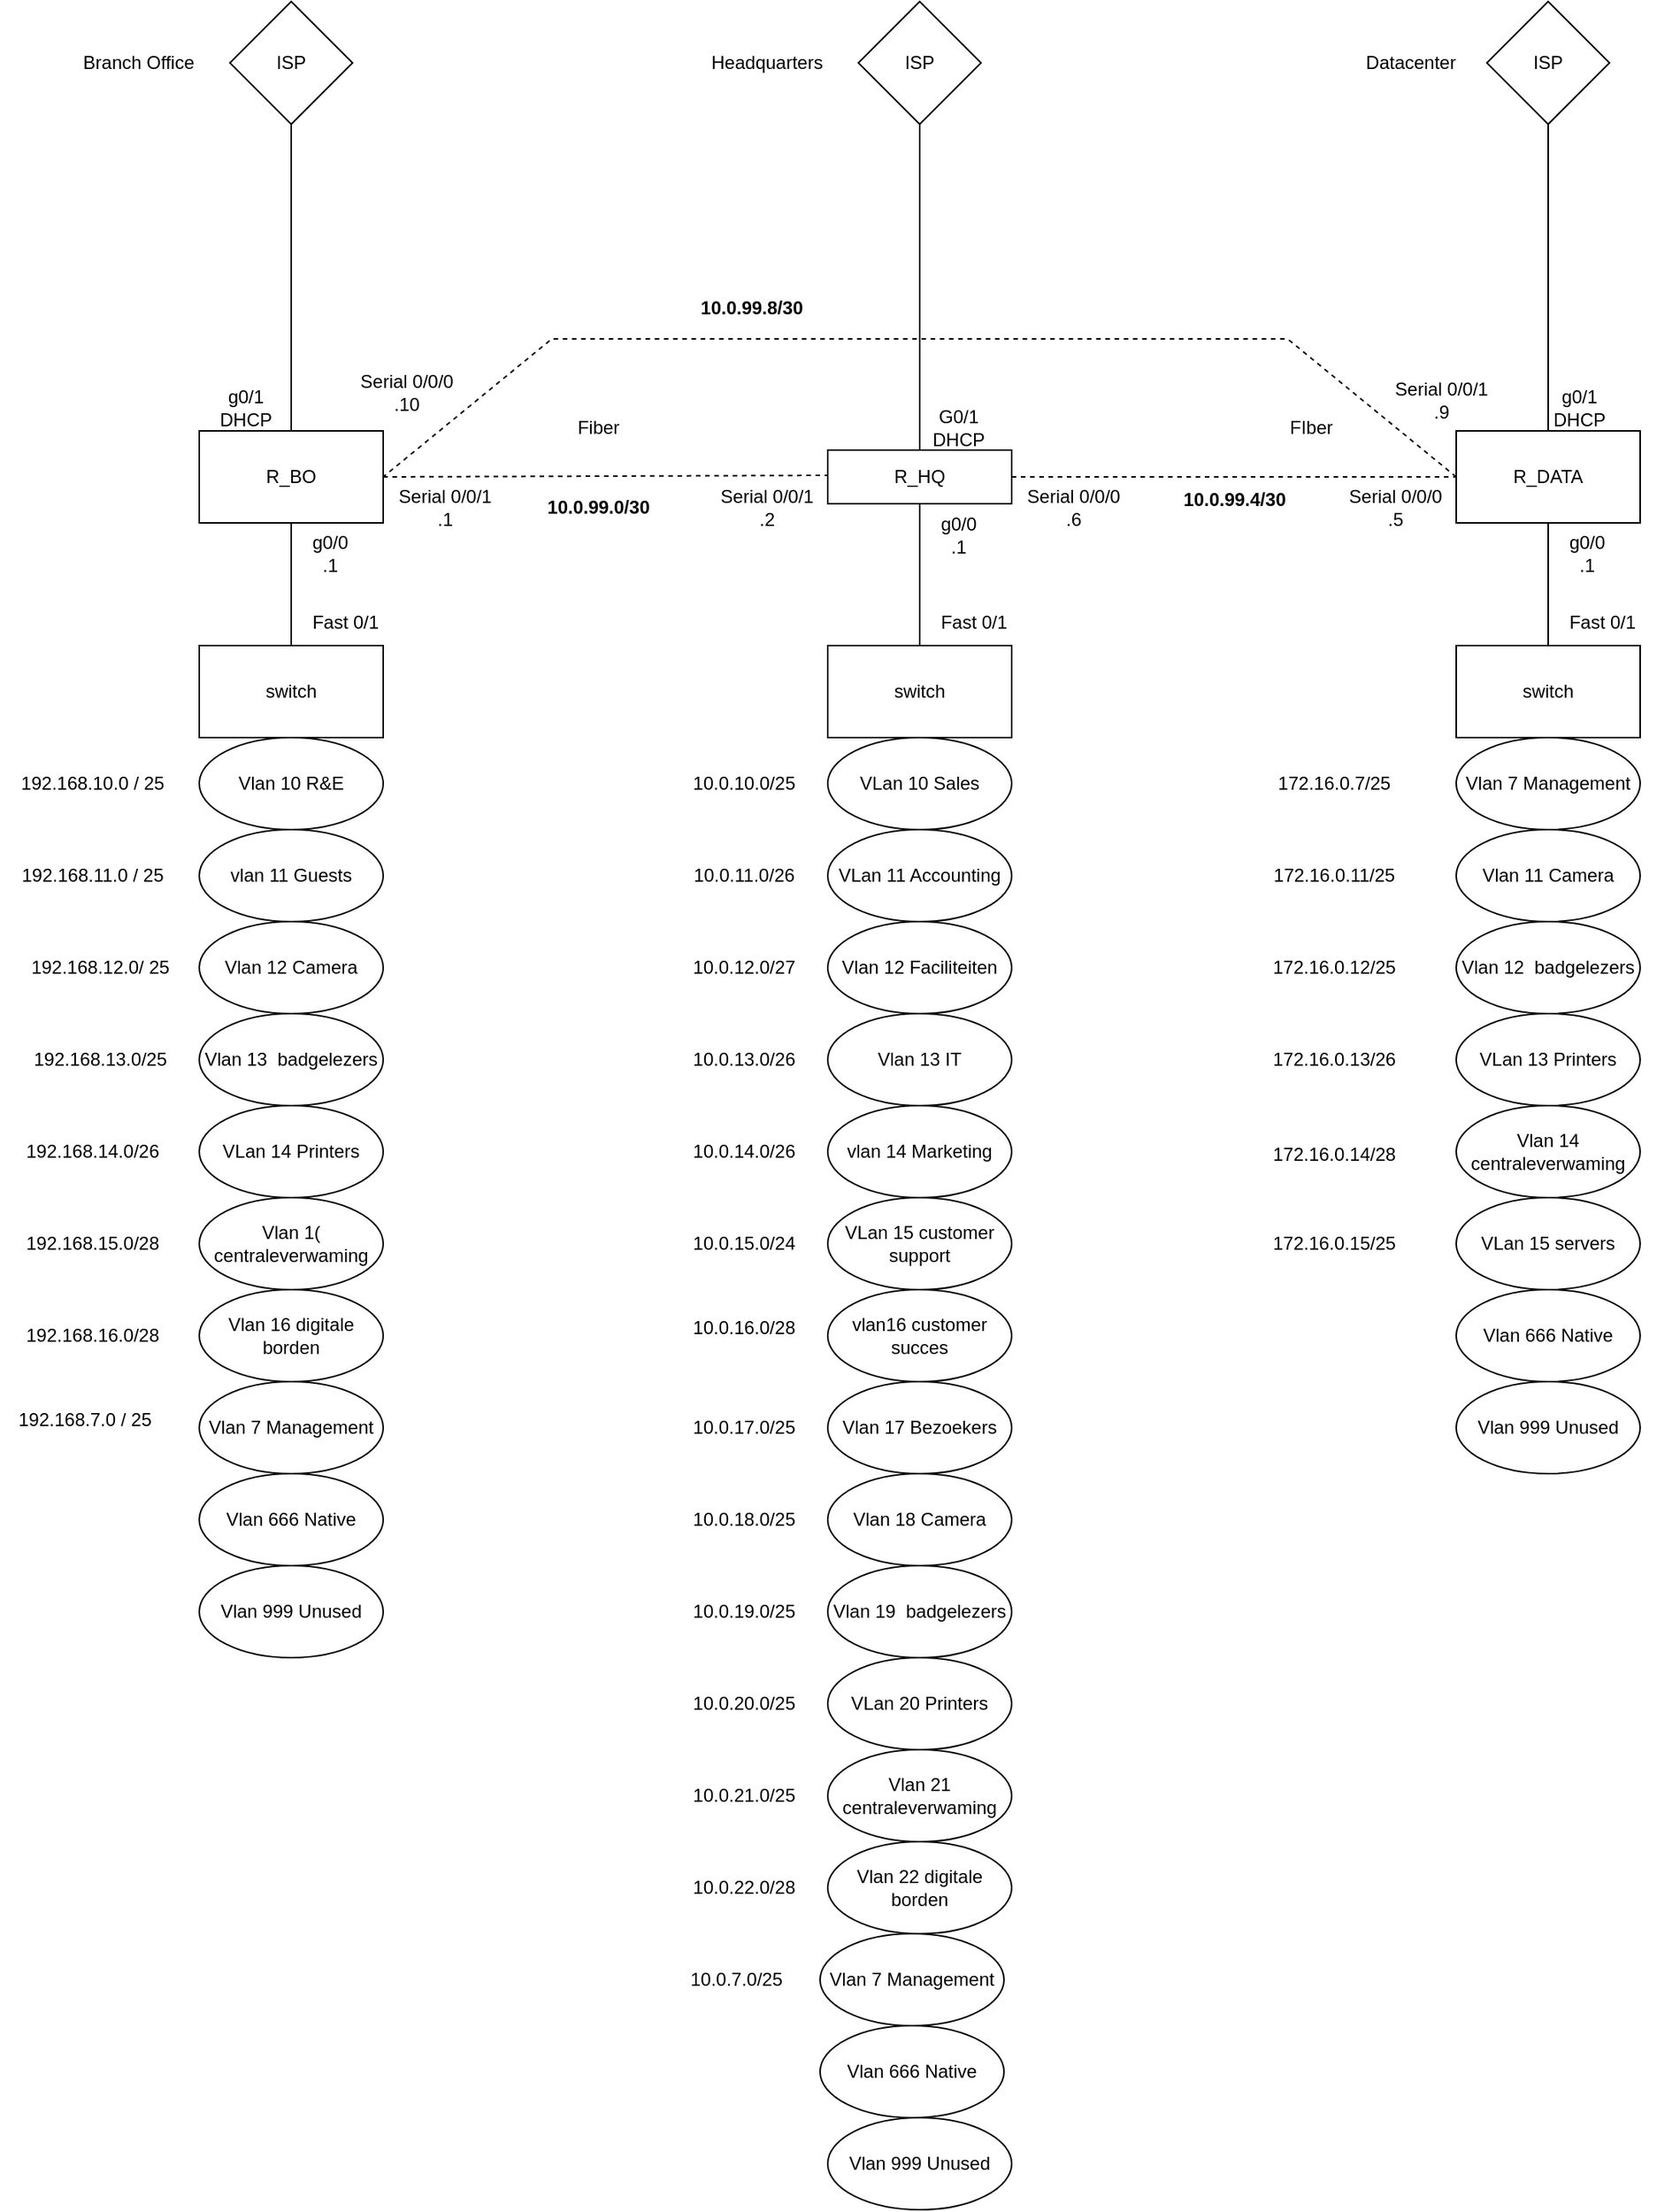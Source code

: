 <mxfile version="20.3.6" type="github">
  <diagram id="ACtDSul0TYMXdz8cPgw9" name="Page-1">
    <mxGraphModel dx="1242" dy="597" grid="1" gridSize="10" guides="1" tooltips="1" connect="1" arrows="1" fold="1" page="1" pageScale="1" pageWidth="2336" pageHeight="1654" math="0" shadow="0">
      <root>
        <mxCell id="0" />
        <mxCell id="1" parent="0" />
        <mxCell id="I3mY_iz7zY3xU5YZPIfy-1" value="R_BO" style="rounded=0;whiteSpace=wrap;html=1;" parent="1" vertex="1">
          <mxGeometry x="570" y="340" width="120" height="60" as="geometry" />
        </mxCell>
        <mxCell id="I3mY_iz7zY3xU5YZPIfy-2" value="R_HQ" style="rounded=0;whiteSpace=wrap;html=1;" parent="1" vertex="1">
          <mxGeometry x="980" y="352.5" width="120" height="35" as="geometry" />
        </mxCell>
        <mxCell id="I3mY_iz7zY3xU5YZPIfy-3" value="R_DATA" style="rounded=0;whiteSpace=wrap;html=1;" parent="1" vertex="1">
          <mxGeometry x="1390" y="340" width="120" height="60" as="geometry" />
        </mxCell>
        <mxCell id="I3mY_iz7zY3xU5YZPIfy-4" value="switch" style="rounded=0;whiteSpace=wrap;html=1;" parent="1" vertex="1">
          <mxGeometry x="570" y="480" width="120" height="60" as="geometry" />
        </mxCell>
        <mxCell id="I3mY_iz7zY3xU5YZPIfy-5" value="switch" style="rounded=0;whiteSpace=wrap;html=1;" parent="1" vertex="1">
          <mxGeometry x="980" y="480" width="120" height="60" as="geometry" />
        </mxCell>
        <mxCell id="I3mY_iz7zY3xU5YZPIfy-6" value="switch" style="rounded=0;whiteSpace=wrap;html=1;" parent="1" vertex="1">
          <mxGeometry x="1390" y="480" width="120" height="60" as="geometry" />
        </mxCell>
        <mxCell id="I3mY_iz7zY3xU5YZPIfy-7" value="Datacenter" style="text;html=1;align=center;verticalAlign=middle;resizable=0;points=[];autosize=1;strokeColor=none;fillColor=none;" parent="1" vertex="1">
          <mxGeometry x="1320" y="85" width="80" height="30" as="geometry" />
        </mxCell>
        <mxCell id="I3mY_iz7zY3xU5YZPIfy-8" value="Headquarters" style="text;html=1;align=center;verticalAlign=middle;resizable=0;points=[];autosize=1;strokeColor=none;fillColor=none;" parent="1" vertex="1">
          <mxGeometry x="890" y="85" width="100" height="30" as="geometry" />
        </mxCell>
        <mxCell id="I3mY_iz7zY3xU5YZPIfy-9" value="Branch Office" style="text;html=1;align=center;verticalAlign=middle;resizable=0;points=[];autosize=1;strokeColor=none;fillColor=none;" parent="1" vertex="1">
          <mxGeometry x="480" y="85" width="100" height="30" as="geometry" />
        </mxCell>
        <mxCell id="I3mY_iz7zY3xU5YZPIfy-11" value="VLan 10 Sales" style="ellipse;whiteSpace=wrap;html=1;" parent="1" vertex="1">
          <mxGeometry x="980" y="540" width="120" height="60" as="geometry" />
        </mxCell>
        <mxCell id="I3mY_iz7zY3xU5YZPIfy-12" value="VLan 11 Accounting" style="ellipse;whiteSpace=wrap;html=1;" parent="1" vertex="1">
          <mxGeometry x="980" y="600" width="120" height="60" as="geometry" />
        </mxCell>
        <mxCell id="I3mY_iz7zY3xU5YZPIfy-13" value="Vlan 12 Faciliteiten" style="ellipse;whiteSpace=wrap;html=1;" parent="1" vertex="1">
          <mxGeometry x="980" y="660" width="120" height="60" as="geometry" />
        </mxCell>
        <mxCell id="I3mY_iz7zY3xU5YZPIfy-14" value="Vlan 13 IT" style="ellipse;whiteSpace=wrap;html=1;" parent="1" vertex="1">
          <mxGeometry x="980" y="720" width="120" height="60" as="geometry" />
        </mxCell>
        <mxCell id="I3mY_iz7zY3xU5YZPIfy-15" value="vlan 14 Marketing" style="ellipse;whiteSpace=wrap;html=1;" parent="1" vertex="1">
          <mxGeometry x="980" y="780" width="120" height="60" as="geometry" />
        </mxCell>
        <mxCell id="I3mY_iz7zY3xU5YZPIfy-16" value="VLan 15 customer support" style="ellipse;whiteSpace=wrap;html=1;" parent="1" vertex="1">
          <mxGeometry x="980" y="840" width="120" height="60" as="geometry" />
        </mxCell>
        <mxCell id="I3mY_iz7zY3xU5YZPIfy-17" value="vlan16 customer succes" style="ellipse;whiteSpace=wrap;html=1;" parent="1" vertex="1">
          <mxGeometry x="980" y="900" width="120" height="60" as="geometry" />
        </mxCell>
        <mxCell id="I3mY_iz7zY3xU5YZPIfy-19" value="&lt;span style=&quot;&quot;&gt;Vlan 999 Unused&lt;/span&gt;" style="ellipse;whiteSpace=wrap;html=1;" parent="1" vertex="1">
          <mxGeometry x="980" y="1440" width="120" height="60" as="geometry" />
        </mxCell>
        <mxCell id="I3mY_iz7zY3xU5YZPIfy-21" value="Vlan 7 Management" style="ellipse;whiteSpace=wrap;html=1;" parent="1" vertex="1">
          <mxGeometry x="975" y="1320" width="120" height="60" as="geometry" />
        </mxCell>
        <mxCell id="I3mY_iz7zY3xU5YZPIfy-23" value="Vlan 17 Bezoekers" style="ellipse;whiteSpace=wrap;html=1;" parent="1" vertex="1">
          <mxGeometry x="980" y="960" width="120" height="60" as="geometry" />
        </mxCell>
        <mxCell id="I3mY_iz7zY3xU5YZPIfy-24" value="Vlan 19&amp;nbsp; badgelezers" style="ellipse;whiteSpace=wrap;html=1;" parent="1" vertex="1">
          <mxGeometry x="980" y="1080" width="120" height="60" as="geometry" />
        </mxCell>
        <mxCell id="I3mY_iz7zY3xU5YZPIfy-25" value="Vlan 18 Camera" style="ellipse;whiteSpace=wrap;html=1;" parent="1" vertex="1">
          <mxGeometry x="980" y="1020" width="120" height="60" as="geometry" />
        </mxCell>
        <mxCell id="I3mY_iz7zY3xU5YZPIfy-26" value="VLan 20 Printers" style="ellipse;whiteSpace=wrap;html=1;" parent="1" vertex="1">
          <mxGeometry x="980" y="1140" width="120" height="60" as="geometry" />
        </mxCell>
        <mxCell id="I3mY_iz7zY3xU5YZPIfy-27" value="Vlan 21 centraleverwaming" style="ellipse;whiteSpace=wrap;html=1;" parent="1" vertex="1">
          <mxGeometry x="980" y="1200" width="120" height="60" as="geometry" />
        </mxCell>
        <mxCell id="I3mY_iz7zY3xU5YZPIfy-28" value="Vlan 22 digitale borden" style="ellipse;whiteSpace=wrap;html=1;" parent="1" vertex="1">
          <mxGeometry x="980" y="1260" width="120" height="60" as="geometry" />
        </mxCell>
        <mxCell id="I3mY_iz7zY3xU5YZPIfy-31" value="ISP" style="rhombus;whiteSpace=wrap;html=1;" parent="1" vertex="1">
          <mxGeometry x="1000" y="60" width="80" height="80" as="geometry" />
        </mxCell>
        <mxCell id="I3mY_iz7zY3xU5YZPIfy-32" value="ISP" style="rhombus;whiteSpace=wrap;html=1;" parent="1" vertex="1">
          <mxGeometry x="1410" y="60" width="80" height="80" as="geometry" />
        </mxCell>
        <mxCell id="I3mY_iz7zY3xU5YZPIfy-33" value="ISP" style="rhombus;whiteSpace=wrap;html=1;" parent="1" vertex="1">
          <mxGeometry x="590" y="60" width="80" height="80" as="geometry" />
        </mxCell>
        <mxCell id="I3mY_iz7zY3xU5YZPIfy-34" value="" style="endArrow=none;html=1;rounded=0;entryX=0.5;entryY=1;entryDx=0;entryDy=0;exitX=0.5;exitY=0;exitDx=0;exitDy=0;" parent="1" source="I3mY_iz7zY3xU5YZPIfy-1" target="I3mY_iz7zY3xU5YZPIfy-33" edge="1">
          <mxGeometry width="50" height="50" relative="1" as="geometry">
            <mxPoint x="760" y="230" as="sourcePoint" />
            <mxPoint x="810" y="180" as="targetPoint" />
          </mxGeometry>
        </mxCell>
        <mxCell id="I3mY_iz7zY3xU5YZPIfy-38" value="" style="endArrow=none;html=1;rounded=0;entryX=0.5;entryY=1;entryDx=0;entryDy=0;exitX=0.5;exitY=0;exitDx=0;exitDy=0;" parent="1" source="I3mY_iz7zY3xU5YZPIfy-2" target="I3mY_iz7zY3xU5YZPIfy-31" edge="1">
          <mxGeometry width="50" height="50" relative="1" as="geometry">
            <mxPoint x="990" y="240" as="sourcePoint" />
            <mxPoint x="810" y="180" as="targetPoint" />
          </mxGeometry>
        </mxCell>
        <mxCell id="I3mY_iz7zY3xU5YZPIfy-39" value="" style="endArrow=none;html=1;rounded=0;exitX=0.5;exitY=0;exitDx=0;exitDy=0;entryX=0.5;entryY=1;entryDx=0;entryDy=0;" parent="1" source="I3mY_iz7zY3xU5YZPIfy-3" target="I3mY_iz7zY3xU5YZPIfy-32" edge="1">
          <mxGeometry width="50" height="50" relative="1" as="geometry">
            <mxPoint x="1465" y="400" as="sourcePoint" />
            <mxPoint x="1410" y="210" as="targetPoint" />
          </mxGeometry>
        </mxCell>
        <mxCell id="I3mY_iz7zY3xU5YZPIfy-41" value="" style="endArrow=none;html=1;rounded=0;exitX=0.5;exitY=0;exitDx=0;exitDy=0;entryX=0.5;entryY=1;entryDx=0;entryDy=0;" parent="1" source="I3mY_iz7zY3xU5YZPIfy-5" target="I3mY_iz7zY3xU5YZPIfy-2" edge="1">
          <mxGeometry width="50" height="50" relative="1" as="geometry">
            <mxPoint x="760" y="230" as="sourcePoint" />
            <mxPoint x="810" y="180" as="targetPoint" />
          </mxGeometry>
        </mxCell>
        <mxCell id="I3mY_iz7zY3xU5YZPIfy-45" value="Fiber" style="text;html=1;align=center;verticalAlign=middle;resizable=0;points=[];autosize=1;strokeColor=none;fillColor=none;" parent="1" vertex="1">
          <mxGeometry x="805" y="322.5" width="50" height="30" as="geometry" />
        </mxCell>
        <mxCell id="I3mY_iz7zY3xU5YZPIfy-46" value="FIber" style="text;html=1;align=center;verticalAlign=middle;resizable=0;points=[];autosize=1;strokeColor=none;fillColor=none;" parent="1" vertex="1">
          <mxGeometry x="1270" y="322.5" width="50" height="30" as="geometry" />
        </mxCell>
        <mxCell id="I3mY_iz7zY3xU5YZPIfy-47" value="" style="endArrow=none;html=1;rounded=0;entryX=0.5;entryY=1;entryDx=0;entryDy=0;exitX=0.5;exitY=0;exitDx=0;exitDy=0;" parent="1" source="I3mY_iz7zY3xU5YZPIfy-6" target="I3mY_iz7zY3xU5YZPIfy-3" edge="1">
          <mxGeometry width="50" height="50" relative="1" as="geometry">
            <mxPoint x="790" y="540" as="sourcePoint" />
            <mxPoint x="840" y="490" as="targetPoint" />
          </mxGeometry>
        </mxCell>
        <mxCell id="I3mY_iz7zY3xU5YZPIfy-48" value="" style="endArrow=none;html=1;rounded=0;entryX=0.5;entryY=1;entryDx=0;entryDy=0;exitX=0.5;exitY=0;exitDx=0;exitDy=0;" parent="1" source="I3mY_iz7zY3xU5YZPIfy-4" target="I3mY_iz7zY3xU5YZPIfy-1" edge="1">
          <mxGeometry width="50" height="50" relative="1" as="geometry">
            <mxPoint x="820" y="750" as="sourcePoint" />
            <mxPoint x="870" y="700" as="targetPoint" />
          </mxGeometry>
        </mxCell>
        <mxCell id="I3mY_iz7zY3xU5YZPIfy-49" value="Vlan 10 R&amp;amp;E" style="ellipse;whiteSpace=wrap;html=1;" parent="1" vertex="1">
          <mxGeometry x="570" y="540" width="120" height="60" as="geometry" />
        </mxCell>
        <mxCell id="I3mY_iz7zY3xU5YZPIfy-50" value="vlan 11 Guests" style="ellipse;whiteSpace=wrap;html=1;" parent="1" vertex="1">
          <mxGeometry x="570" y="600" width="120" height="60" as="geometry" />
        </mxCell>
        <mxCell id="I3mY_iz7zY3xU5YZPIfy-55" value="&lt;span style=&quot;&quot;&gt;Vlan 999 Unused&lt;/span&gt;" style="ellipse;whiteSpace=wrap;html=1;" parent="1" vertex="1">
          <mxGeometry x="570" y="1080" width="120" height="60" as="geometry" />
        </mxCell>
        <mxCell id="I3mY_iz7zY3xU5YZPIfy-56" value="&lt;span style=&quot;&quot;&gt;Vlan 7 Management&lt;/span&gt;" style="ellipse;whiteSpace=wrap;html=1;" parent="1" vertex="1">
          <mxGeometry x="570" y="960" width="120" height="60" as="geometry" />
        </mxCell>
        <mxCell id="I3mY_iz7zY3xU5YZPIfy-58" value="Vlan 13&amp;nbsp; badgelezers" style="ellipse;whiteSpace=wrap;html=1;" parent="1" vertex="1">
          <mxGeometry x="570" y="720" width="120" height="60" as="geometry" />
        </mxCell>
        <mxCell id="I3mY_iz7zY3xU5YZPIfy-59" value="Vlan 12 Camera" style="ellipse;whiteSpace=wrap;html=1;" parent="1" vertex="1">
          <mxGeometry x="570" y="660" width="120" height="60" as="geometry" />
        </mxCell>
        <mxCell id="I3mY_iz7zY3xU5YZPIfy-60" value="VLan 14 Printers" style="ellipse;whiteSpace=wrap;html=1;" parent="1" vertex="1">
          <mxGeometry x="570" y="780" width="120" height="60" as="geometry" />
        </mxCell>
        <mxCell id="I3mY_iz7zY3xU5YZPIfy-61" value="Vlan 1( centraleverwaming" style="ellipse;whiteSpace=wrap;html=1;" parent="1" vertex="1">
          <mxGeometry x="570" y="840" width="120" height="60" as="geometry" />
        </mxCell>
        <mxCell id="I3mY_iz7zY3xU5YZPIfy-62" value="Vlan 16 digitale borden" style="ellipse;whiteSpace=wrap;html=1;" parent="1" vertex="1">
          <mxGeometry x="570" y="900" width="120" height="60" as="geometry" />
        </mxCell>
        <mxCell id="I3mY_iz7zY3xU5YZPIfy-63" value="Vlan 666 Native" style="ellipse;whiteSpace=wrap;html=1;" parent="1" vertex="1">
          <mxGeometry x="570" y="1020" width="120" height="60" as="geometry" />
        </mxCell>
        <mxCell id="I3mY_iz7zY3xU5YZPIfy-64" value="Vlan 666 Native" style="ellipse;whiteSpace=wrap;html=1;" parent="1" vertex="1">
          <mxGeometry x="975" y="1380" width="120" height="60" as="geometry" />
        </mxCell>
        <mxCell id="I3mY_iz7zY3xU5YZPIfy-65" value="&lt;span style=&quot;&quot;&gt;Vlan 7 Management&lt;/span&gt;" style="ellipse;whiteSpace=wrap;html=1;" parent="1" vertex="1">
          <mxGeometry x="1390" y="540" width="120" height="60" as="geometry" />
        </mxCell>
        <mxCell id="I3mY_iz7zY3xU5YZPIfy-66" value="&lt;span style=&quot;&quot;&gt;Vlan 999 Unused&lt;/span&gt;" style="ellipse;whiteSpace=wrap;html=1;" parent="1" vertex="1">
          <mxGeometry x="1390" y="960" width="120" height="60" as="geometry" />
        </mxCell>
        <mxCell id="I3mY_iz7zY3xU5YZPIfy-68" value="Vlan 12&amp;nbsp; badgelezers" style="ellipse;whiteSpace=wrap;html=1;" parent="1" vertex="1">
          <mxGeometry x="1390" y="660" width="120" height="60" as="geometry" />
        </mxCell>
        <mxCell id="I3mY_iz7zY3xU5YZPIfy-69" value="Vlan 11 Camera" style="ellipse;whiteSpace=wrap;html=1;" parent="1" vertex="1">
          <mxGeometry x="1390" y="600" width="120" height="60" as="geometry" />
        </mxCell>
        <mxCell id="I3mY_iz7zY3xU5YZPIfy-70" value="VLan 13 Printers" style="ellipse;whiteSpace=wrap;html=1;" parent="1" vertex="1">
          <mxGeometry x="1390" y="720" width="120" height="60" as="geometry" />
        </mxCell>
        <mxCell id="I3mY_iz7zY3xU5YZPIfy-71" value="Vlan 14 centraleverwaming" style="ellipse;whiteSpace=wrap;html=1;" parent="1" vertex="1">
          <mxGeometry x="1390" y="780" width="120" height="60" as="geometry" />
        </mxCell>
        <mxCell id="I3mY_iz7zY3xU5YZPIfy-73" value="VLan 15 servers" style="ellipse;whiteSpace=wrap;html=1;" parent="1" vertex="1">
          <mxGeometry x="1390" y="840" width="120" height="60" as="geometry" />
        </mxCell>
        <mxCell id="I3mY_iz7zY3xU5YZPIfy-75" value="10.0.10.0/25" style="text;html=1;align=center;verticalAlign=middle;resizable=0;points=[];autosize=1;strokeColor=none;fillColor=none;" parent="1" vertex="1">
          <mxGeometry x="880" y="555" width="90" height="30" as="geometry" />
        </mxCell>
        <mxCell id="I3mY_iz7zY3xU5YZPIfy-76" value="10.0.11.0/26" style="text;html=1;align=center;verticalAlign=middle;resizable=0;points=[];autosize=1;strokeColor=none;fillColor=none;" parent="1" vertex="1">
          <mxGeometry x="880" y="615" width="90" height="30" as="geometry" />
        </mxCell>
        <mxCell id="I3mY_iz7zY3xU5YZPIfy-77" value="10.0.12.0/27" style="text;html=1;align=center;verticalAlign=middle;resizable=0;points=[];autosize=1;strokeColor=none;fillColor=none;" parent="1" vertex="1">
          <mxGeometry x="880" y="675" width="90" height="30" as="geometry" />
        </mxCell>
        <mxCell id="I3mY_iz7zY3xU5YZPIfy-78" value="10.0.13.0/26" style="text;html=1;align=center;verticalAlign=middle;resizable=0;points=[];autosize=1;strokeColor=none;fillColor=none;" parent="1" vertex="1">
          <mxGeometry x="880" y="735" width="90" height="30" as="geometry" />
        </mxCell>
        <mxCell id="I3mY_iz7zY3xU5YZPIfy-79" value="10.0.14.0/26" style="text;html=1;align=center;verticalAlign=middle;resizable=0;points=[];autosize=1;strokeColor=none;fillColor=none;" parent="1" vertex="1">
          <mxGeometry x="880" y="795" width="90" height="30" as="geometry" />
        </mxCell>
        <mxCell id="I3mY_iz7zY3xU5YZPIfy-80" value="10.0.15.0/24" style="text;html=1;align=center;verticalAlign=middle;resizable=0;points=[];autosize=1;strokeColor=none;fillColor=none;" parent="1" vertex="1">
          <mxGeometry x="880" y="855" width="90" height="30" as="geometry" />
        </mxCell>
        <mxCell id="I3mY_iz7zY3xU5YZPIfy-81" value="10.0.16.0/28" style="text;html=1;align=center;verticalAlign=middle;resizable=0;points=[];autosize=1;strokeColor=none;fillColor=none;" parent="1" vertex="1">
          <mxGeometry x="880" y="910" width="90" height="30" as="geometry" />
        </mxCell>
        <mxCell id="I3mY_iz7zY3xU5YZPIfy-82" value="10.0.17.0/25" style="text;html=1;align=center;verticalAlign=middle;resizable=0;points=[];autosize=1;strokeColor=none;fillColor=none;" parent="1" vertex="1">
          <mxGeometry x="880" y="975" width="90" height="30" as="geometry" />
        </mxCell>
        <mxCell id="I3mY_iz7zY3xU5YZPIfy-83" value="10.0.18.0/25" style="text;html=1;align=center;verticalAlign=middle;resizable=0;points=[];autosize=1;strokeColor=none;fillColor=none;" parent="1" vertex="1">
          <mxGeometry x="880" y="1035" width="90" height="30" as="geometry" />
        </mxCell>
        <mxCell id="I3mY_iz7zY3xU5YZPIfy-84" value="10.0.19.0/25" style="text;html=1;align=center;verticalAlign=middle;resizable=0;points=[];autosize=1;strokeColor=none;fillColor=none;" parent="1" vertex="1">
          <mxGeometry x="880" y="1095" width="90" height="30" as="geometry" />
        </mxCell>
        <mxCell id="I3mY_iz7zY3xU5YZPIfy-85" value="10.0.20.0/25" style="text;html=1;align=center;verticalAlign=middle;resizable=0;points=[];autosize=1;strokeColor=none;fillColor=none;" parent="1" vertex="1">
          <mxGeometry x="880" y="1155" width="90" height="30" as="geometry" />
        </mxCell>
        <mxCell id="I3mY_iz7zY3xU5YZPIfy-86" value="10.0.21.0/25" style="text;html=1;align=center;verticalAlign=middle;resizable=0;points=[];autosize=1;strokeColor=none;fillColor=none;" parent="1" vertex="1">
          <mxGeometry x="880" y="1215" width="90" height="30" as="geometry" />
        </mxCell>
        <mxCell id="I3mY_iz7zY3xU5YZPIfy-87" value="10.0.22.0/28&lt;span style=&quot;color: rgba(0, 0, 0, 0); font-family: monospace; font-size: 0px; text-align: start;&quot;&gt;%3CmxGraphModel%3E%3Croot%3E%3CmxCell%20id%3D%220%22%2F%3E%3CmxCell%20id%3D%221%22%20parent%3D%220%22%2F%3E%3CmxCell%20id%3D%222%22%20value%3D%2210.0.21.0%2F25%22%20style%3D%22text%3Bhtml%3D1%3Balign%3Dcenter%3BverticalAlign%3Dmiddle%3Bresizable%3D0%3Bpoints%3D%5B%5D%3Bautosize%3D1%3BstrokeColor%3Dnone%3BfillColor%3Dnone%3B%22%20vertex%3D%221%22%20parent%3D%221%22%3E%3CmxGeometry%20x%3D%22880%22%20y%3D%221215%22%20width%3D%2290%22%20height%3D%2230%22%20as%3D%22geometry%22%2F%3E%3C%2FmxCell%3E%3C%2Froot%3E%3C%2FmxGraphModel%3E&lt;/span&gt;" style="text;html=1;align=center;verticalAlign=middle;resizable=0;points=[];autosize=1;strokeColor=none;fillColor=none;" parent="1" vertex="1">
          <mxGeometry x="880" y="1275" width="90" height="30" as="geometry" />
        </mxCell>
        <mxCell id="I3mY_iz7zY3xU5YZPIfy-89" value="10.0.7.0/25" style="text;html=1;align=center;verticalAlign=middle;resizable=0;points=[];autosize=1;strokeColor=none;fillColor=none;" parent="1" vertex="1">
          <mxGeometry x="880" y="1335" width="80" height="30" as="geometry" />
        </mxCell>
        <mxCell id="I3mY_iz7zY3xU5YZPIfy-91" value="192.168.10.0 / 25" style="text;html=1;align=center;verticalAlign=middle;resizable=0;points=[];autosize=1;strokeColor=none;fillColor=none;" parent="1" vertex="1">
          <mxGeometry x="440" y="555" width="120" height="30" as="geometry" />
        </mxCell>
        <mxCell id="I3mY_iz7zY3xU5YZPIfy-92" value="192.168.11.0 / 25" style="text;html=1;align=center;verticalAlign=middle;resizable=0;points=[];autosize=1;strokeColor=none;fillColor=none;" parent="1" vertex="1">
          <mxGeometry x="440" y="615" width="120" height="30" as="geometry" />
        </mxCell>
        <mxCell id="I3mY_iz7zY3xU5YZPIfy-93" value="192.168.7.0 / 25" style="text;html=1;align=center;verticalAlign=middle;resizable=0;points=[];autosize=1;strokeColor=none;fillColor=none;" parent="1" vertex="1">
          <mxGeometry x="440" y="970" width="110" height="30" as="geometry" />
        </mxCell>
        <mxCell id="I3mY_iz7zY3xU5YZPIfy-94" value="192.168.12.0/ 25" style="text;html=1;align=center;verticalAlign=middle;resizable=0;points=[];autosize=1;strokeColor=none;fillColor=none;" parent="1" vertex="1">
          <mxGeometry x="450" y="675" width="110" height="30" as="geometry" />
        </mxCell>
        <mxCell id="I3mY_iz7zY3xU5YZPIfy-95" value="192.168.13.0/25" style="text;html=1;align=center;verticalAlign=middle;resizable=0;points=[];autosize=1;strokeColor=none;fillColor=none;" parent="1" vertex="1">
          <mxGeometry x="450" y="735" width="110" height="30" as="geometry" />
        </mxCell>
        <mxCell id="I3mY_iz7zY3xU5YZPIfy-96" value="192.168.14.0/26" style="text;html=1;align=center;verticalAlign=middle;resizable=0;points=[];autosize=1;strokeColor=none;fillColor=none;" parent="1" vertex="1">
          <mxGeometry x="445" y="795" width="110" height="30" as="geometry" />
        </mxCell>
        <mxCell id="I3mY_iz7zY3xU5YZPIfy-97" value="192.168.15.0/28" style="text;html=1;align=center;verticalAlign=middle;resizable=0;points=[];autosize=1;strokeColor=none;fillColor=none;" parent="1" vertex="1">
          <mxGeometry x="445" y="855" width="110" height="30" as="geometry" />
        </mxCell>
        <mxCell id="I3mY_iz7zY3xU5YZPIfy-98" value="192.168.16.0/28" style="text;html=1;align=center;verticalAlign=middle;resizable=0;points=[];autosize=1;strokeColor=none;fillColor=none;" parent="1" vertex="1">
          <mxGeometry x="445" y="915" width="110" height="30" as="geometry" />
        </mxCell>
        <mxCell id="I3mY_iz7zY3xU5YZPIfy-101" value="172.16.0.7/25" style="text;html=1;align=center;verticalAlign=middle;resizable=0;points=[];autosize=1;strokeColor=none;fillColor=none;" parent="1" vertex="1">
          <mxGeometry x="1260" y="555" width="100" height="30" as="geometry" />
        </mxCell>
        <mxCell id="I3mY_iz7zY3xU5YZPIfy-102" value="" style="endArrow=none;dashed=1;html=1;rounded=0;fontColor=#FF3333;entryX=0;entryY=0.5;entryDx=0;entryDy=0;exitX=1;exitY=0.5;exitDx=0;exitDy=0;" parent="1" source="I3mY_iz7zY3xU5YZPIfy-2" target="I3mY_iz7zY3xU5YZPIfy-3" edge="1">
          <mxGeometry width="50" height="50" relative="1" as="geometry">
            <mxPoint x="980" y="360" as="sourcePoint" />
            <mxPoint x="1030" y="310" as="targetPoint" />
          </mxGeometry>
        </mxCell>
        <mxCell id="I3mY_iz7zY3xU5YZPIfy-103" value="" style="endArrow=none;dashed=1;html=1;rounded=0;fontColor=#FF3333;exitX=1;exitY=0.5;exitDx=0;exitDy=0;" parent="1" source="I3mY_iz7zY3xU5YZPIfy-1" edge="1">
          <mxGeometry width="50" height="50" relative="1" as="geometry">
            <mxPoint x="710" y="369.38" as="sourcePoint" />
            <mxPoint x="980" y="369" as="targetPoint" />
          </mxGeometry>
        </mxCell>
        <mxCell id="I3mY_iz7zY3xU5YZPIfy-104" value="" style="endArrow=none;dashed=1;html=1;rounded=0;fontColor=#FF3333;exitX=0;exitY=0.5;exitDx=0;exitDy=0;entryX=1;entryY=0.5;entryDx=0;entryDy=0;" parent="1" source="I3mY_iz7zY3xU5YZPIfy-3" target="I3mY_iz7zY3xU5YZPIfy-1" edge="1">
          <mxGeometry width="50" height="50" relative="1" as="geometry">
            <mxPoint x="1110" y="380" as="sourcePoint" />
            <mxPoint x="680" y="280" as="targetPoint" />
            <Array as="points">
              <mxPoint x="1280" y="280" />
              <mxPoint x="800" y="280" />
            </Array>
          </mxGeometry>
        </mxCell>
        <mxCell id="oG-LOXhhDPoAd439Rt00-1" value="172.16.0.11/25" style="text;html=1;align=center;verticalAlign=middle;resizable=0;points=[];autosize=1;strokeColor=none;fillColor=none;" vertex="1" parent="1">
          <mxGeometry x="1260" y="615" width="100" height="30" as="geometry" />
        </mxCell>
        <mxCell id="oG-LOXhhDPoAd439Rt00-2" value="172.16.0.12/25" style="text;html=1;align=center;verticalAlign=middle;resizable=0;points=[];autosize=1;strokeColor=none;fillColor=none;" vertex="1" parent="1">
          <mxGeometry x="1260" y="675" width="100" height="30" as="geometry" />
        </mxCell>
        <mxCell id="oG-LOXhhDPoAd439Rt00-3" value="172.16.0.13/26" style="text;html=1;align=center;verticalAlign=middle;resizable=0;points=[];autosize=1;strokeColor=none;fillColor=none;" vertex="1" parent="1">
          <mxGeometry x="1260" y="735" width="100" height="30" as="geometry" />
        </mxCell>
        <mxCell id="oG-LOXhhDPoAd439Rt00-4" value="172.16.0.14/28" style="text;html=1;align=center;verticalAlign=middle;resizable=0;points=[];autosize=1;strokeColor=none;fillColor=none;" vertex="1" parent="1">
          <mxGeometry x="1260" y="797" width="100" height="30" as="geometry" />
        </mxCell>
        <mxCell id="oG-LOXhhDPoAd439Rt00-5" value="172.16.0.15/25" style="text;html=1;align=center;verticalAlign=middle;resizable=0;points=[];autosize=1;strokeColor=none;fillColor=none;" vertex="1" parent="1">
          <mxGeometry x="1260" y="855" width="100" height="30" as="geometry" />
        </mxCell>
        <mxCell id="oG-LOXhhDPoAd439Rt00-6" value="&lt;span style=&quot;&quot;&gt;Vlan 666 Native&lt;/span&gt;" style="ellipse;whiteSpace=wrap;html=1;" vertex="1" parent="1">
          <mxGeometry x="1390" y="900" width="120" height="60" as="geometry" />
        </mxCell>
        <mxCell id="oG-LOXhhDPoAd439Rt00-7" value="Serial 0/0/1&lt;br&gt;.1" style="text;html=1;align=center;verticalAlign=middle;resizable=0;points=[];autosize=1;strokeColor=none;fillColor=none;" vertex="1" parent="1">
          <mxGeometry x="690" y="370" width="80" height="40" as="geometry" />
        </mxCell>
        <mxCell id="oG-LOXhhDPoAd439Rt00-8" value="Serial 0/0/1&lt;br&gt;.2" style="text;html=1;align=center;verticalAlign=middle;resizable=0;points=[];autosize=1;strokeColor=none;fillColor=none;" vertex="1" parent="1">
          <mxGeometry x="900" y="370" width="80" height="40" as="geometry" />
        </mxCell>
        <mxCell id="oG-LOXhhDPoAd439Rt00-9" value="Serial 0/0/0&lt;br&gt;.6" style="text;html=1;align=center;verticalAlign=middle;resizable=0;points=[];autosize=1;strokeColor=none;fillColor=none;" vertex="1" parent="1">
          <mxGeometry x="1100" y="370" width="80" height="40" as="geometry" />
        </mxCell>
        <mxCell id="oG-LOXhhDPoAd439Rt00-10" value="Serial 0/0/0&lt;br&gt;.5" style="text;html=1;align=center;verticalAlign=middle;resizable=0;points=[];autosize=1;strokeColor=none;fillColor=none;" vertex="1" parent="1">
          <mxGeometry x="1310" y="370" width="80" height="40" as="geometry" />
        </mxCell>
        <mxCell id="oG-LOXhhDPoAd439Rt00-11" value="Serial 0/0/1&lt;br&gt;.9" style="text;html=1;align=center;verticalAlign=middle;resizable=0;points=[];autosize=1;strokeColor=none;fillColor=none;" vertex="1" parent="1">
          <mxGeometry x="1340" y="300" width="80" height="40" as="geometry" />
        </mxCell>
        <mxCell id="oG-LOXhhDPoAd439Rt00-12" value="Serial 0/0/0&lt;br&gt;.10" style="text;html=1;align=center;verticalAlign=middle;resizable=0;points=[];autosize=1;strokeColor=none;fillColor=none;" vertex="1" parent="1">
          <mxGeometry x="665" y="295" width="80" height="40" as="geometry" />
        </mxCell>
        <mxCell id="oG-LOXhhDPoAd439Rt00-13" value="g0/1&lt;br&gt;DHCP" style="text;html=1;align=center;verticalAlign=middle;resizable=0;points=[];autosize=1;strokeColor=none;fillColor=none;" vertex="1" parent="1">
          <mxGeometry x="1440" y="305" width="60" height="40" as="geometry" />
        </mxCell>
        <mxCell id="oG-LOXhhDPoAd439Rt00-14" value="G0/1&lt;br&gt;DHCP" style="text;html=1;align=center;verticalAlign=middle;resizable=0;points=[];autosize=1;strokeColor=none;fillColor=none;" vertex="1" parent="1">
          <mxGeometry x="1035" y="317.5" width="60" height="40" as="geometry" />
        </mxCell>
        <mxCell id="oG-LOXhhDPoAd439Rt00-15" value="g0/1&lt;br&gt;DHCP" style="text;html=1;align=center;verticalAlign=middle;resizable=0;points=[];autosize=1;strokeColor=none;fillColor=none;" vertex="1" parent="1">
          <mxGeometry x="570" y="305" width="60" height="40" as="geometry" />
        </mxCell>
        <mxCell id="oG-LOXhhDPoAd439Rt00-16" value="g0/0&lt;br&gt;.1" style="text;html=1;align=center;verticalAlign=middle;resizable=0;points=[];autosize=1;strokeColor=none;fillColor=none;" vertex="1" parent="1">
          <mxGeometry x="1040" y="387.5" width="50" height="40" as="geometry" />
        </mxCell>
        <mxCell id="oG-LOXhhDPoAd439Rt00-17" value="g0/0&lt;br&gt;.1" style="text;html=1;align=center;verticalAlign=middle;resizable=0;points=[];autosize=1;strokeColor=none;fillColor=none;" vertex="1" parent="1">
          <mxGeometry x="1450" y="400" width="50" height="40" as="geometry" />
        </mxCell>
        <mxCell id="oG-LOXhhDPoAd439Rt00-18" value="g0/0&lt;br&gt;.1" style="text;html=1;align=center;verticalAlign=middle;resizable=0;points=[];autosize=1;strokeColor=none;fillColor=none;" vertex="1" parent="1">
          <mxGeometry x="630" y="400" width="50" height="40" as="geometry" />
        </mxCell>
        <mxCell id="oG-LOXhhDPoAd439Rt00-19" value="&lt;b&gt;10.0.99.0/30&lt;/b&gt;" style="text;html=1;align=center;verticalAlign=middle;resizable=0;points=[];autosize=1;strokeColor=none;fillColor=none;" vertex="1" parent="1">
          <mxGeometry x="785" y="375" width="90" height="30" as="geometry" />
        </mxCell>
        <mxCell id="oG-LOXhhDPoAd439Rt00-20" value="&lt;b&gt;10.0.99.8/30&lt;/b&gt;" style="text;html=1;align=center;verticalAlign=middle;resizable=0;points=[];autosize=1;strokeColor=none;fillColor=none;" vertex="1" parent="1">
          <mxGeometry x="885" y="245" width="90" height="30" as="geometry" />
        </mxCell>
        <mxCell id="oG-LOXhhDPoAd439Rt00-21" value="&lt;b&gt;10.0.99.4/30&lt;/b&gt;" style="text;html=1;align=center;verticalAlign=middle;resizable=0;points=[];autosize=1;strokeColor=none;fillColor=none;" vertex="1" parent="1">
          <mxGeometry x="1200" y="370" width="90" height="30" as="geometry" />
        </mxCell>
        <mxCell id="oG-LOXhhDPoAd439Rt00-22" value="Fast 0/1" style="text;html=1;align=center;verticalAlign=middle;resizable=0;points=[];autosize=1;strokeColor=none;fillColor=none;" vertex="1" parent="1">
          <mxGeometry x="630" y="450" width="70" height="30" as="geometry" />
        </mxCell>
        <mxCell id="oG-LOXhhDPoAd439Rt00-23" value="Fast 0/1" style="text;html=1;align=center;verticalAlign=middle;resizable=0;points=[];autosize=1;strokeColor=none;fillColor=none;" vertex="1" parent="1">
          <mxGeometry x="1040" y="450" width="70" height="30" as="geometry" />
        </mxCell>
        <mxCell id="oG-LOXhhDPoAd439Rt00-24" value="Fast 0/1" style="text;html=1;align=center;verticalAlign=middle;resizable=0;points=[];autosize=1;strokeColor=none;fillColor=none;" vertex="1" parent="1">
          <mxGeometry x="1450" y="450" width="70" height="30" as="geometry" />
        </mxCell>
      </root>
    </mxGraphModel>
  </diagram>
</mxfile>
